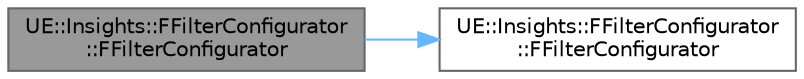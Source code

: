 digraph "UE::Insights::FFilterConfigurator::FFilterConfigurator"
{
 // INTERACTIVE_SVG=YES
 // LATEX_PDF_SIZE
  bgcolor="transparent";
  edge [fontname=Helvetica,fontsize=10,labelfontname=Helvetica,labelfontsize=10];
  node [fontname=Helvetica,fontsize=10,shape=box,height=0.2,width=0.4];
  rankdir="LR";
  Node1 [id="Node000001",label="UE::Insights::FFilterConfigurator\l::FFilterConfigurator",height=0.2,width=0.4,color="gray40", fillcolor="grey60", style="filled", fontcolor="black",tooltip=" "];
  Node1 -> Node2 [id="edge1_Node000001_Node000002",color="steelblue1",style="solid",tooltip=" "];
  Node2 [id="Node000002",label="UE::Insights::FFilterConfigurator\l::FFilterConfigurator",height=0.2,width=0.4,color="grey40", fillcolor="white", style="filled",URL="$d3/dc2/classUE_1_1Insights_1_1FFilterConfigurator.html#a69639a9b476c0994e4a981036778645e",tooltip=" "];
}
